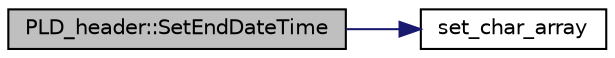 digraph "PLD_header::SetEndDateTime"
{
  edge [fontname="Helvetica",fontsize="10",labelfontname="Helvetica",labelfontsize="10"];
  node [fontname="Helvetica",fontsize="10",shape=record];
  rankdir="LR";
  Node1 [label="PLD_header::SetEndDateTime",height=0.2,width=0.4,color="black", fillcolor="grey75", style="filled", fontcolor="black"];
  Node1 -> Node2 [color="midnightblue",fontsize="10",style="solid",fontname="Helvetica"];
  Node2 [label="set_char_array",height=0.2,width=0.4,color="black", fillcolor="white", style="filled",URL="$db/ddf/hribf__buffers_8cpp.html#a3497158c3af249fa3e1fe9c2c582dcf5",tooltip="End of spill vsn. The scan code searches for these words. "];
}
